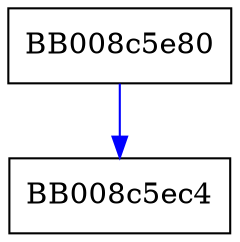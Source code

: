 digraph bzero {
  node [shape="box"];
  graph [splines=ortho];
  BB008c5e80 -> BB008c5ec4 [color="blue"];
}